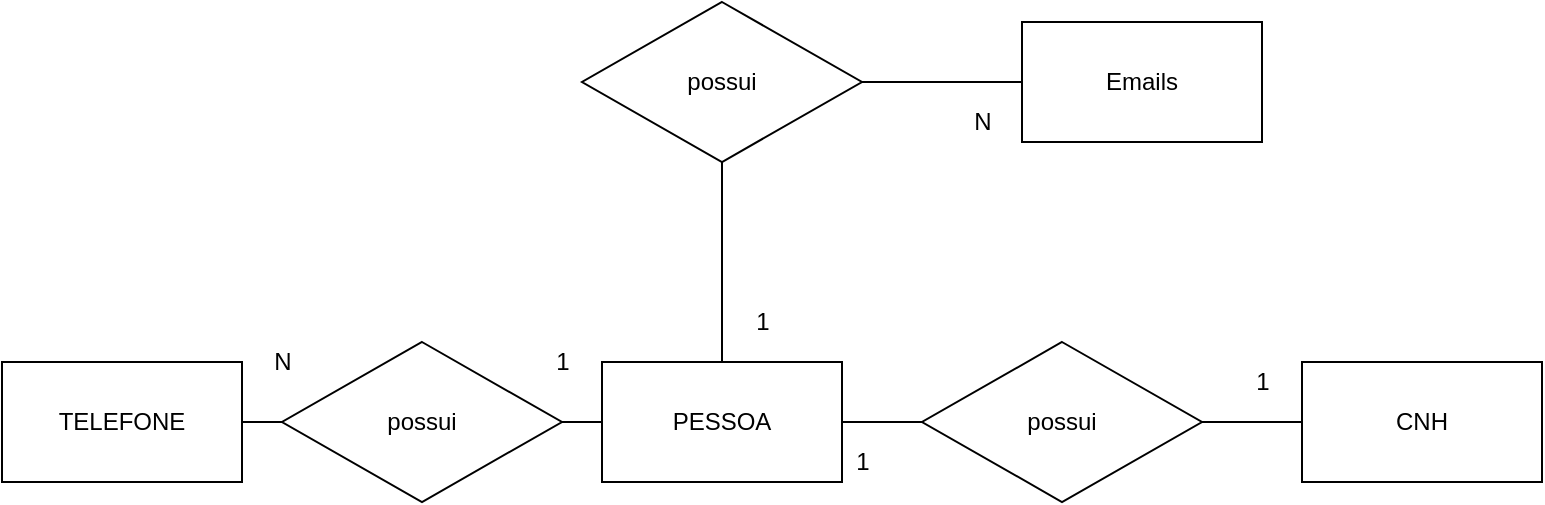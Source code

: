 <mxfile version="14.4.2" type="device" pages="2"><diagram id="C5RBs43oDa-KdzZeNtuy" name="conceitual"><mxGraphModel dx="868" dy="450" grid="1" gridSize="10" guides="1" tooltips="1" connect="1" arrows="1" fold="1" page="1" pageScale="1" pageWidth="827" pageHeight="1169" math="0" shadow="0"><root><mxCell id="WIyWlLk6GJQsqaUBKTNV-0"/><mxCell id="WIyWlLk6GJQsqaUBKTNV-1" parent="WIyWlLk6GJQsqaUBKTNV-0"/><mxCell id="fCdZ2CDc96GdZPmAHSa--0" value="PESSOA" style="rounded=0;whiteSpace=wrap;html=1;" parent="WIyWlLk6GJQsqaUBKTNV-1" vertex="1"><mxGeometry x="340" y="290" width="120" height="60" as="geometry"/></mxCell><mxCell id="fCdZ2CDc96GdZPmAHSa--1" value="Emails" style="rounded=0;whiteSpace=wrap;html=1;" parent="WIyWlLk6GJQsqaUBKTNV-1" vertex="1"><mxGeometry x="550" y="120" width="120" height="60" as="geometry"/></mxCell><mxCell id="fCdZ2CDc96GdZPmAHSa--4" value="possui" style="rhombus;whiteSpace=wrap;html=1;" parent="WIyWlLk6GJQsqaUBKTNV-1" vertex="1"><mxGeometry x="330" y="110" width="140" height="80" as="geometry"/></mxCell><mxCell id="fCdZ2CDc96GdZPmAHSa--5" value="" style="endArrow=none;html=1;entryX=0.5;entryY=0;entryDx=0;entryDy=0;exitX=0.5;exitY=1;exitDx=0;exitDy=0;" parent="WIyWlLk6GJQsqaUBKTNV-1" source="fCdZ2CDc96GdZPmAHSa--4" target="fCdZ2CDc96GdZPmAHSa--0" edge="1"><mxGeometry width="50" height="50" relative="1" as="geometry"><mxPoint x="390" y="180" as="sourcePoint"/><mxPoint x="440" y="130" as="targetPoint"/></mxGeometry></mxCell><mxCell id="fCdZ2CDc96GdZPmAHSa--6" value="" style="endArrow=none;html=1;entryX=0;entryY=0.5;entryDx=0;entryDy=0;exitX=1;exitY=0.5;exitDx=0;exitDy=0;" parent="WIyWlLk6GJQsqaUBKTNV-1" source="fCdZ2CDc96GdZPmAHSa--4" target="fCdZ2CDc96GdZPmAHSa--1" edge="1"><mxGeometry width="50" height="50" relative="1" as="geometry"><mxPoint x="390" y="180" as="sourcePoint"/><mxPoint x="440" y="130" as="targetPoint"/></mxGeometry></mxCell><mxCell id="fCdZ2CDc96GdZPmAHSa--10" value="TELEFONE" style="rounded=0;whiteSpace=wrap;html=1;" parent="WIyWlLk6GJQsqaUBKTNV-1" vertex="1"><mxGeometry x="40" y="290" width="120" height="60" as="geometry"/></mxCell><mxCell id="fCdZ2CDc96GdZPmAHSa--11" value="CNH" style="rounded=0;whiteSpace=wrap;html=1;" parent="WIyWlLk6GJQsqaUBKTNV-1" vertex="1"><mxGeometry x="690" y="290" width="120" height="60" as="geometry"/></mxCell><mxCell id="fCdZ2CDc96GdZPmAHSa--12" value="possui" style="rhombus;whiteSpace=wrap;html=1;" parent="WIyWlLk6GJQsqaUBKTNV-1" vertex="1"><mxGeometry x="180" y="280" width="140" height="80" as="geometry"/></mxCell><mxCell id="fCdZ2CDc96GdZPmAHSa--13" value="possui" style="rhombus;whiteSpace=wrap;html=1;" parent="WIyWlLk6GJQsqaUBKTNV-1" vertex="1"><mxGeometry x="500" y="280" width="140" height="80" as="geometry"/></mxCell><mxCell id="fCdZ2CDc96GdZPmAHSa--14" value="" style="endArrow=none;html=1;exitX=1;exitY=0.5;exitDx=0;exitDy=0;entryX=0;entryY=0.5;entryDx=0;entryDy=0;" parent="WIyWlLk6GJQsqaUBKTNV-1" source="fCdZ2CDc96GdZPmAHSa--10" target="fCdZ2CDc96GdZPmAHSa--12" edge="1"><mxGeometry width="50" height="50" relative="1" as="geometry"><mxPoint x="320" y="360" as="sourcePoint"/><mxPoint x="370" y="310" as="targetPoint"/></mxGeometry></mxCell><mxCell id="fCdZ2CDc96GdZPmAHSa--15" value="" style="endArrow=none;html=1;exitX=1;exitY=0.5;exitDx=0;exitDy=0;entryX=0;entryY=0.5;entryDx=0;entryDy=0;" parent="WIyWlLk6GJQsqaUBKTNV-1" source="fCdZ2CDc96GdZPmAHSa--12" target="fCdZ2CDc96GdZPmAHSa--0" edge="1"><mxGeometry width="50" height="50" relative="1" as="geometry"><mxPoint x="320" y="360" as="sourcePoint"/><mxPoint x="370" y="310" as="targetPoint"/></mxGeometry></mxCell><mxCell id="fCdZ2CDc96GdZPmAHSa--16" value="" style="endArrow=none;html=1;entryX=0;entryY=0.5;entryDx=0;entryDy=0;exitX=1;exitY=0.5;exitDx=0;exitDy=0;" parent="WIyWlLk6GJQsqaUBKTNV-1" source="fCdZ2CDc96GdZPmAHSa--0" target="fCdZ2CDc96GdZPmAHSa--13" edge="1"><mxGeometry width="50" height="50" relative="1" as="geometry"><mxPoint x="320" y="360" as="sourcePoint"/><mxPoint x="370" y="310" as="targetPoint"/></mxGeometry></mxCell><mxCell id="fCdZ2CDc96GdZPmAHSa--17" value="" style="endArrow=none;html=1;entryX=0;entryY=0.5;entryDx=0;entryDy=0;exitX=1;exitY=0.5;exitDx=0;exitDy=0;" parent="WIyWlLk6GJQsqaUBKTNV-1" source="fCdZ2CDc96GdZPmAHSa--13" target="fCdZ2CDc96GdZPmAHSa--11" edge="1"><mxGeometry width="50" height="50" relative="1" as="geometry"><mxPoint x="320" y="360" as="sourcePoint"/><mxPoint x="370" y="310" as="targetPoint"/></mxGeometry></mxCell><mxCell id="fCdZ2CDc96GdZPmAHSa--18" value="N" style="text;html=1;align=center;verticalAlign=middle;resizable=0;points=[];autosize=1;" parent="WIyWlLk6GJQsqaUBKTNV-1" vertex="1"><mxGeometry x="170" y="280" width="20" height="20" as="geometry"/></mxCell><mxCell id="fCdZ2CDc96GdZPmAHSa--19" value="1" style="text;html=1;align=center;verticalAlign=middle;resizable=0;points=[];autosize=1;" parent="WIyWlLk6GJQsqaUBKTNV-1" vertex="1"><mxGeometry x="310" y="280" width="20" height="20" as="geometry"/></mxCell><mxCell id="fCdZ2CDc96GdZPmAHSa--20" value="1" style="text;html=1;align=center;verticalAlign=middle;resizable=0;points=[];autosize=1;" parent="WIyWlLk6GJQsqaUBKTNV-1" vertex="1"><mxGeometry x="410" y="260" width="20" height="20" as="geometry"/></mxCell><mxCell id="fCdZ2CDc96GdZPmAHSa--21" value="N" style="text;html=1;align=center;verticalAlign=middle;resizable=0;points=[];autosize=1;" parent="WIyWlLk6GJQsqaUBKTNV-1" vertex="1"><mxGeometry x="520" y="160" width="20" height="20" as="geometry"/></mxCell><mxCell id="fCdZ2CDc96GdZPmAHSa--22" value="1" style="text;html=1;align=center;verticalAlign=middle;resizable=0;points=[];autosize=1;" parent="WIyWlLk6GJQsqaUBKTNV-1" vertex="1"><mxGeometry x="460" y="330" width="20" height="20" as="geometry"/></mxCell><mxCell id="fCdZ2CDc96GdZPmAHSa--23" value="1" style="text;html=1;align=center;verticalAlign=middle;resizable=0;points=[];autosize=1;" parent="WIyWlLk6GJQsqaUBKTNV-1" vertex="1"><mxGeometry x="660" y="290" width="20" height="20" as="geometry"/></mxCell></root></mxGraphModel></diagram><diagram id="6TMsSLH9_97c9h3hEKwd" name="Lógico"><mxGraphModel dx="868" dy="450" grid="1" gridSize="10" guides="1" tooltips="1" connect="1" arrows="1" fold="1" page="1" pageScale="1" pageWidth="827" pageHeight="1169" math="0" shadow="0"><root><mxCell id="BJWKLZdIqESdZJA7Fb-3-0"/><mxCell id="BJWKLZdIqESdZJA7Fb-3-1" parent="BJWKLZdIqESdZJA7Fb-3-0"/><mxCell id="6uCxcVntIUJpV-h_ntR_-0" value="Telefone" style="shape=table;startSize=30;container=1;collapsible=1;childLayout=tableLayout;fixedRows=1;rowLines=0;fontStyle=1;align=center;resizeLast=1;" vertex="1" parent="BJWKLZdIqESdZJA7Fb-3-1"><mxGeometry x="30" y="120" width="180" height="130" as="geometry"/></mxCell><mxCell id="6uCxcVntIUJpV-h_ntR_-1" value="" style="shape=partialRectangle;collapsible=0;dropTarget=0;pointerEvents=0;fillColor=none;top=0;left=0;bottom=1;right=0;points=[[0,0.5],[1,0.5]];portConstraint=eastwest;" vertex="1" parent="6uCxcVntIUJpV-h_ntR_-0"><mxGeometry y="30" width="180" height="30" as="geometry"/></mxCell><mxCell id="6uCxcVntIUJpV-h_ntR_-2" value="PK" style="shape=partialRectangle;connectable=0;fillColor=none;top=0;left=0;bottom=0;right=0;fontStyle=1;overflow=hidden;" vertex="1" parent="6uCxcVntIUJpV-h_ntR_-1"><mxGeometry width="30" height="30" as="geometry"/></mxCell><mxCell id="6uCxcVntIUJpV-h_ntR_-3" value="IdTelefone" style="shape=partialRectangle;connectable=0;fillColor=none;top=0;left=0;bottom=0;right=0;align=left;spacingLeft=6;fontStyle=5;overflow=hidden;" vertex="1" parent="6uCxcVntIUJpV-h_ntR_-1"><mxGeometry x="30" width="150" height="30" as="geometry"/></mxCell><mxCell id="euW0ryTHtFGVBTfj33QC-3" value="" style="shape=partialRectangle;collapsible=0;dropTarget=0;pointerEvents=0;fillColor=none;top=0;left=0;bottom=1;right=0;points=[[0,0.5],[1,0.5]];portConstraint=eastwest;" vertex="1" parent="6uCxcVntIUJpV-h_ntR_-0"><mxGeometry y="60" width="180" height="30" as="geometry"/></mxCell><mxCell id="euW0ryTHtFGVBTfj33QC-4" value="Fk" style="shape=partialRectangle;connectable=0;fillColor=none;top=0;left=0;bottom=0;right=0;fontStyle=1;overflow=hidden;" vertex="1" parent="euW0ryTHtFGVBTfj33QC-3"><mxGeometry width="30" height="30" as="geometry"/></mxCell><mxCell id="euW0ryTHtFGVBTfj33QC-5" value="IdPessoa" style="shape=partialRectangle;connectable=0;fillColor=none;top=0;left=0;bottom=0;right=0;align=left;spacingLeft=6;fontStyle=5;overflow=hidden;" vertex="1" parent="euW0ryTHtFGVBTfj33QC-3"><mxGeometry x="30" width="150" height="30" as="geometry"/></mxCell><mxCell id="6uCxcVntIUJpV-h_ntR_-4" value="" style="shape=partialRectangle;collapsible=0;dropTarget=0;pointerEvents=0;fillColor=none;top=0;left=0;bottom=0;right=0;points=[[0,0.5],[1,0.5]];portConstraint=eastwest;" vertex="1" parent="6uCxcVntIUJpV-h_ntR_-0"><mxGeometry y="90" width="180" height="30" as="geometry"/></mxCell><mxCell id="6uCxcVntIUJpV-h_ntR_-5" value="" style="shape=partialRectangle;connectable=0;fillColor=none;top=0;left=0;bottom=0;right=0;editable=1;overflow=hidden;" vertex="1" parent="6uCxcVntIUJpV-h_ntR_-4"><mxGeometry width="30" height="30" as="geometry"/></mxCell><mxCell id="6uCxcVntIUJpV-h_ntR_-6" value="Número" style="shape=partialRectangle;connectable=0;fillColor=none;top=0;left=0;bottom=0;right=0;align=left;spacingLeft=6;overflow=hidden;" vertex="1" parent="6uCxcVntIUJpV-h_ntR_-4"><mxGeometry x="30" width="150" height="30" as="geometry"/></mxCell><mxCell id="D2i6IQrmhWfNdYrQZHsE-0" value="email" style="shape=table;startSize=30;container=1;collapsible=1;childLayout=tableLayout;fixedRows=1;rowLines=0;fontStyle=1;align=center;resizeLast=1;" vertex="1" parent="BJWKLZdIqESdZJA7Fb-3-1"><mxGeometry x="640" y="100" width="180" height="130" as="geometry"/></mxCell><mxCell id="D2i6IQrmhWfNdYrQZHsE-1" value="" style="shape=partialRectangle;collapsible=0;dropTarget=0;pointerEvents=0;fillColor=none;top=0;left=0;bottom=1;right=0;points=[[0,0.5],[1,0.5]];portConstraint=eastwest;" vertex="1" parent="D2i6IQrmhWfNdYrQZHsE-0"><mxGeometry y="30" width="180" height="30" as="geometry"/></mxCell><mxCell id="D2i6IQrmhWfNdYrQZHsE-2" value="PK" style="shape=partialRectangle;connectable=0;fillColor=none;top=0;left=0;bottom=0;right=0;fontStyle=1;overflow=hidden;" vertex="1" parent="D2i6IQrmhWfNdYrQZHsE-1"><mxGeometry width="30" height="30" as="geometry"/></mxCell><mxCell id="D2i6IQrmhWfNdYrQZHsE-3" value="IdEmail" style="shape=partialRectangle;connectable=0;fillColor=none;top=0;left=0;bottom=0;right=0;align=left;spacingLeft=6;fontStyle=5;overflow=hidden;" vertex="1" parent="D2i6IQrmhWfNdYrQZHsE-1"><mxGeometry x="30" width="150" height="30" as="geometry"/></mxCell><mxCell id="euW0ryTHtFGVBTfj33QC-6" value="" style="shape=partialRectangle;collapsible=0;dropTarget=0;pointerEvents=0;fillColor=none;top=0;left=0;bottom=1;right=0;points=[[0,0.5],[1,0.5]];portConstraint=eastwest;" vertex="1" parent="D2i6IQrmhWfNdYrQZHsE-0"><mxGeometry y="60" width="180" height="30" as="geometry"/></mxCell><mxCell id="euW0ryTHtFGVBTfj33QC-7" value="FK" style="shape=partialRectangle;connectable=0;fillColor=none;top=0;left=0;bottom=0;right=0;fontStyle=1;overflow=hidden;" vertex="1" parent="euW0ryTHtFGVBTfj33QC-6"><mxGeometry width="30" height="30" as="geometry"/></mxCell><mxCell id="euW0ryTHtFGVBTfj33QC-8" value="IdPessoa" style="shape=partialRectangle;connectable=0;fillColor=none;top=0;left=0;bottom=0;right=0;align=left;spacingLeft=6;fontStyle=5;overflow=hidden;" vertex="1" parent="euW0ryTHtFGVBTfj33QC-6"><mxGeometry x="30" width="150" height="30" as="geometry"/></mxCell><mxCell id="D2i6IQrmhWfNdYrQZHsE-4" value="" style="shape=partialRectangle;collapsible=0;dropTarget=0;pointerEvents=0;fillColor=none;top=0;left=0;bottom=0;right=0;points=[[0,0.5],[1,0.5]];portConstraint=eastwest;" vertex="1" parent="D2i6IQrmhWfNdYrQZHsE-0"><mxGeometry y="90" width="180" height="30" as="geometry"/></mxCell><mxCell id="D2i6IQrmhWfNdYrQZHsE-5" value="" style="shape=partialRectangle;connectable=0;fillColor=none;top=0;left=0;bottom=0;right=0;editable=1;overflow=hidden;" vertex="1" parent="D2i6IQrmhWfNdYrQZHsE-4"><mxGeometry width="30" height="30" as="geometry"/></mxCell><mxCell id="D2i6IQrmhWfNdYrQZHsE-6" value="Endereço" style="shape=partialRectangle;connectable=0;fillColor=none;top=0;left=0;bottom=0;right=0;align=left;spacingLeft=6;overflow=hidden;" vertex="1" parent="D2i6IQrmhWfNdYrQZHsE-4"><mxGeometry x="30" width="150" height="30" as="geometry"/></mxCell><mxCell id="D2i6IQrmhWfNdYrQZHsE-13" value="CNH" style="shape=table;startSize=30;container=1;collapsible=1;childLayout=tableLayout;fixedRows=1;rowLines=0;fontStyle=1;align=center;resizeLast=1;" vertex="1" parent="BJWKLZdIqESdZJA7Fb-3-1"><mxGeometry x="70" y="520" width="180" height="130" as="geometry"/></mxCell><mxCell id="D2i6IQrmhWfNdYrQZHsE-14" value="" style="shape=partialRectangle;collapsible=0;dropTarget=0;pointerEvents=0;fillColor=none;top=0;left=0;bottom=1;right=0;points=[[0,0.5],[1,0.5]];portConstraint=eastwest;" vertex="1" parent="D2i6IQrmhWfNdYrQZHsE-13"><mxGeometry y="30" width="180" height="30" as="geometry"/></mxCell><mxCell id="D2i6IQrmhWfNdYrQZHsE-15" value="PK" style="shape=partialRectangle;connectable=0;fillColor=none;top=0;left=0;bottom=0;right=0;fontStyle=1;overflow=hidden;" vertex="1" parent="D2i6IQrmhWfNdYrQZHsE-14"><mxGeometry width="30" height="30" as="geometry"/></mxCell><mxCell id="D2i6IQrmhWfNdYrQZHsE-16" value="IdCNH" style="shape=partialRectangle;connectable=0;fillColor=none;top=0;left=0;bottom=0;right=0;align=left;spacingLeft=6;fontStyle=5;overflow=hidden;" vertex="1" parent="D2i6IQrmhWfNdYrQZHsE-14"><mxGeometry x="30" width="150" height="30" as="geometry"/></mxCell><mxCell id="D2i6IQrmhWfNdYrQZHsE-17" value="" style="shape=partialRectangle;collapsible=0;dropTarget=0;pointerEvents=0;fillColor=none;top=0;left=0;bottom=0;right=0;points=[[0,0.5],[1,0.5]];portConstraint=eastwest;" vertex="1" parent="D2i6IQrmhWfNdYrQZHsE-13"><mxGeometry y="60" width="180" height="30" as="geometry"/></mxCell><mxCell id="D2i6IQrmhWfNdYrQZHsE-18" value="" style="shape=partialRectangle;connectable=0;fillColor=none;top=0;left=0;bottom=0;right=0;editable=1;overflow=hidden;" vertex="1" parent="D2i6IQrmhWfNdYrQZHsE-17"><mxGeometry width="30" height="30" as="geometry"/></mxCell><mxCell id="D2i6IQrmhWfNdYrQZHsE-19" value="Número" style="shape=partialRectangle;connectable=0;fillColor=none;top=0;left=0;bottom=0;right=0;align=left;spacingLeft=6;overflow=hidden;" vertex="1" parent="D2i6IQrmhWfNdYrQZHsE-17"><mxGeometry x="30" width="150" height="30" as="geometry"/></mxCell><mxCell id="D2i6IQrmhWfNdYrQZHsE-20" value="" style="shape=partialRectangle;collapsible=0;dropTarget=0;pointerEvents=0;fillColor=none;top=0;left=0;bottom=0;right=0;points=[[0,0.5],[1,0.5]];portConstraint=eastwest;" vertex="1" parent="D2i6IQrmhWfNdYrQZHsE-13"><mxGeometry y="90" width="180" height="30" as="geometry"/></mxCell><mxCell id="D2i6IQrmhWfNdYrQZHsE-21" value="" style="shape=partialRectangle;connectable=0;fillColor=none;top=0;left=0;bottom=0;right=0;editable=1;overflow=hidden;" vertex="1" parent="D2i6IQrmhWfNdYrQZHsE-20"><mxGeometry width="30" height="30" as="geometry"/></mxCell><mxCell id="D2i6IQrmhWfNdYrQZHsE-22" value="Data de Validade" style="shape=partialRectangle;connectable=0;fillColor=none;top=0;left=0;bottom=0;right=0;align=left;spacingLeft=6;overflow=hidden;" vertex="1" parent="D2i6IQrmhWfNdYrQZHsE-20"><mxGeometry x="30" width="150" height="30" as="geometry"/></mxCell><mxCell id="D2i6IQrmhWfNdYrQZHsE-26" value="Pessoa" style="shape=table;startSize=30;container=1;collapsible=1;childLayout=tableLayout;fixedRows=1;rowLines=0;fontStyle=1;align=center;resizeLast=1;" vertex="1" parent="BJWKLZdIqESdZJA7Fb-3-1"><mxGeometry x="400" y="350" width="180" height="280" as="geometry"/></mxCell><mxCell id="D2i6IQrmhWfNdYrQZHsE-27" value="" style="shape=partialRectangle;collapsible=0;dropTarget=0;pointerEvents=0;fillColor=none;top=0;left=0;bottom=0;right=0;points=[[0,0.5],[1,0.5]];portConstraint=eastwest;" vertex="1" parent="D2i6IQrmhWfNdYrQZHsE-26"><mxGeometry y="30" width="180" height="30" as="geometry"/></mxCell><mxCell id="D2i6IQrmhWfNdYrQZHsE-28" value="PK" style="shape=partialRectangle;connectable=0;fillColor=none;top=0;left=0;bottom=0;right=0;fontStyle=1;overflow=hidden;" vertex="1" parent="D2i6IQrmhWfNdYrQZHsE-27"><mxGeometry width="60" height="30" as="geometry"/></mxCell><mxCell id="D2i6IQrmhWfNdYrQZHsE-29" value="IdPessoa" style="shape=partialRectangle;connectable=0;fillColor=none;top=0;left=0;bottom=0;right=0;align=left;spacingLeft=6;fontStyle=5;overflow=hidden;" vertex="1" parent="D2i6IQrmhWfNdYrQZHsE-27"><mxGeometry x="60" width="120" height="30" as="geometry"/></mxCell><mxCell id="D2i6IQrmhWfNdYrQZHsE-42" value="" style="shape=partialRectangle;collapsible=0;dropTarget=0;pointerEvents=0;fillColor=none;top=0;left=0;bottom=0;right=0;points=[[0,0.5],[1,0.5]];portConstraint=eastwest;" vertex="1" parent="D2i6IQrmhWfNdYrQZHsE-26"><mxGeometry y="60" width="180" height="30" as="geometry"/></mxCell><mxCell id="D2i6IQrmhWfNdYrQZHsE-43" value="FK3" style="shape=partialRectangle;connectable=0;fillColor=none;top=0;left=0;bottom=0;right=0;fontStyle=1;overflow=hidden;" vertex="1" parent="D2i6IQrmhWfNdYrQZHsE-42"><mxGeometry width="60" height="30" as="geometry"/></mxCell><mxCell id="D2i6IQrmhWfNdYrQZHsE-44" value="IdEmail" style="shape=partialRectangle;connectable=0;fillColor=none;top=0;left=0;bottom=0;right=0;align=left;spacingLeft=6;fontStyle=5;overflow=hidden;" vertex="1" parent="D2i6IQrmhWfNdYrQZHsE-42"><mxGeometry x="60" width="120" height="30" as="geometry"/></mxCell><mxCell id="D2i6IQrmhWfNdYrQZHsE-45" value="" style="shape=partialRectangle;collapsible=0;dropTarget=0;pointerEvents=0;fillColor=none;top=0;left=0;bottom=0;right=0;points=[[0,0.5],[1,0.5]];portConstraint=eastwest;" vertex="1" parent="D2i6IQrmhWfNdYrQZHsE-26"><mxGeometry y="90" width="180" height="30" as="geometry"/></mxCell><mxCell id="D2i6IQrmhWfNdYrQZHsE-46" value="FK2" style="shape=partialRectangle;connectable=0;fillColor=none;top=0;left=0;bottom=0;right=0;fontStyle=1;overflow=hidden;" vertex="1" parent="D2i6IQrmhWfNdYrQZHsE-45"><mxGeometry width="60" height="30" as="geometry"/></mxCell><mxCell id="D2i6IQrmhWfNdYrQZHsE-47" value="IdTelefone" style="shape=partialRectangle;connectable=0;fillColor=none;top=0;left=0;bottom=0;right=0;align=left;spacingLeft=6;fontStyle=5;overflow=hidden;" vertex="1" parent="D2i6IQrmhWfNdYrQZHsE-45"><mxGeometry x="60" width="120" height="30" as="geometry"/></mxCell><mxCell id="D2i6IQrmhWfNdYrQZHsE-30" value="" style="shape=partialRectangle;collapsible=0;dropTarget=0;pointerEvents=0;fillColor=none;top=0;left=0;bottom=1;right=0;points=[[0,0.5],[1,0.5]];portConstraint=eastwest;" vertex="1" parent="D2i6IQrmhWfNdYrQZHsE-26"><mxGeometry y="120" width="180" height="30" as="geometry"/></mxCell><mxCell id="D2i6IQrmhWfNdYrQZHsE-31" value="FK1" style="shape=partialRectangle;connectable=0;fillColor=none;top=0;left=0;bottom=0;right=0;fontStyle=1;overflow=hidden;" vertex="1" parent="D2i6IQrmhWfNdYrQZHsE-30"><mxGeometry width="60" height="30" as="geometry"/></mxCell><mxCell id="D2i6IQrmhWfNdYrQZHsE-32" value="IdCNH" style="shape=partialRectangle;connectable=0;fillColor=none;top=0;left=0;bottom=0;right=0;align=left;spacingLeft=6;fontStyle=5;overflow=hidden;" vertex="1" parent="D2i6IQrmhWfNdYrQZHsE-30"><mxGeometry x="60" width="120" height="30" as="geometry"/></mxCell><mxCell id="D2i6IQrmhWfNdYrQZHsE-33" value="" style="shape=partialRectangle;collapsible=0;dropTarget=0;pointerEvents=0;fillColor=none;top=0;left=0;bottom=0;right=0;points=[[0,0.5],[1,0.5]];portConstraint=eastwest;" vertex="1" parent="D2i6IQrmhWfNdYrQZHsE-26"><mxGeometry y="150" width="180" height="30" as="geometry"/></mxCell><mxCell id="D2i6IQrmhWfNdYrQZHsE-34" value="" style="shape=partialRectangle;connectable=0;fillColor=none;top=0;left=0;bottom=0;right=0;editable=1;overflow=hidden;" vertex="1" parent="D2i6IQrmhWfNdYrQZHsE-33"><mxGeometry width="60" height="30" as="geometry"/></mxCell><mxCell id="D2i6IQrmhWfNdYrQZHsE-35" value="Nome" style="shape=partialRectangle;connectable=0;fillColor=none;top=0;left=0;bottom=0;right=0;align=left;spacingLeft=6;overflow=hidden;" vertex="1" parent="D2i6IQrmhWfNdYrQZHsE-33"><mxGeometry x="60" width="120" height="30" as="geometry"/></mxCell><mxCell id="D2i6IQrmhWfNdYrQZHsE-36" value="" style="shape=partialRectangle;collapsible=0;dropTarget=0;pointerEvents=0;fillColor=none;top=0;left=0;bottom=0;right=0;points=[[0,0.5],[1,0.5]];portConstraint=eastwest;" vertex="1" parent="D2i6IQrmhWfNdYrQZHsE-26"><mxGeometry y="180" width="180" height="30" as="geometry"/></mxCell><mxCell id="D2i6IQrmhWfNdYrQZHsE-37" value="" style="shape=partialRectangle;connectable=0;fillColor=none;top=0;left=0;bottom=0;right=0;editable=1;overflow=hidden;" vertex="1" parent="D2i6IQrmhWfNdYrQZHsE-36"><mxGeometry width="60" height="30" as="geometry"/></mxCell><mxCell id="D2i6IQrmhWfNdYrQZHsE-38" value="idade" style="shape=partialRectangle;connectable=0;fillColor=none;top=0;left=0;bottom=0;right=0;align=left;spacingLeft=6;overflow=hidden;" vertex="1" parent="D2i6IQrmhWfNdYrQZHsE-36"><mxGeometry x="60" width="120" height="30" as="geometry"/></mxCell><mxCell id="D2i6IQrmhWfNdYrQZHsE-48" value="" style="shape=partialRectangle;collapsible=0;dropTarget=0;pointerEvents=0;fillColor=none;top=0;left=0;bottom=0;right=0;points=[[0,0.5],[1,0.5]];portConstraint=eastwest;" vertex="1" parent="D2i6IQrmhWfNdYrQZHsE-26"><mxGeometry y="210" width="180" height="30" as="geometry"/></mxCell><mxCell id="D2i6IQrmhWfNdYrQZHsE-49" value="" style="shape=partialRectangle;connectable=0;fillColor=none;top=0;left=0;bottom=0;right=0;editable=1;overflow=hidden;" vertex="1" parent="D2i6IQrmhWfNdYrQZHsE-48"><mxGeometry width="60" height="30" as="geometry"/></mxCell><mxCell id="D2i6IQrmhWfNdYrQZHsE-50" value="CPF" style="shape=partialRectangle;connectable=0;fillColor=none;top=0;left=0;bottom=0;right=0;align=left;spacingLeft=6;overflow=hidden;" vertex="1" parent="D2i6IQrmhWfNdYrQZHsE-48"><mxGeometry x="60" width="120" height="30" as="geometry"/></mxCell><mxCell id="D2i6IQrmhWfNdYrQZHsE-51" value="" style="shape=partialRectangle;collapsible=0;dropTarget=0;pointerEvents=0;fillColor=none;top=0;left=0;bottom=0;right=0;points=[[0,0.5],[1,0.5]];portConstraint=eastwest;" vertex="1" parent="D2i6IQrmhWfNdYrQZHsE-26"><mxGeometry y="240" width="180" height="30" as="geometry"/></mxCell><mxCell id="D2i6IQrmhWfNdYrQZHsE-52" value="" style="shape=partialRectangle;connectable=0;fillColor=none;top=0;left=0;bottom=0;right=0;editable=1;overflow=hidden;" vertex="1" parent="D2i6IQrmhWfNdYrQZHsE-51"><mxGeometry width="60" height="30" as="geometry"/></mxCell><mxCell id="D2i6IQrmhWfNdYrQZHsE-53" value="Endereço" style="shape=partialRectangle;connectable=0;fillColor=none;top=0;left=0;bottom=0;right=0;align=left;spacingLeft=6;overflow=hidden;" vertex="1" parent="D2i6IQrmhWfNdYrQZHsE-51"><mxGeometry x="60" width="120" height="30" as="geometry"/></mxCell><mxCell id="euW0ryTHtFGVBTfj33QC-0" value="" style="edgeStyle=entityRelationEdgeStyle;fontSize=12;html=1;endArrow=ERoneToMany;exitX=0;exitY=0.5;exitDx=0;exitDy=0;entryX=0.994;entryY=0.267;entryDx=0;entryDy=0;entryPerimeter=0;" edge="1" parent="BJWKLZdIqESdZJA7Fb-3-1" source="D2i6IQrmhWfNdYrQZHsE-45" target="6uCxcVntIUJpV-h_ntR_-1"><mxGeometry width="100" height="100" relative="1" as="geometry"><mxPoint x="270" y="320" as="sourcePoint"/><mxPoint x="370" y="220" as="targetPoint"/></mxGeometry></mxCell><mxCell id="euW0ryTHtFGVBTfj33QC-1" value="" style="edgeStyle=entityRelationEdgeStyle;fontSize=12;html=1;endArrow=ERoneToMany;entryX=0;entryY=0.5;entryDx=0;entryDy=0;" edge="1" parent="BJWKLZdIqESdZJA7Fb-3-1" source="D2i6IQrmhWfNdYrQZHsE-42" target="D2i6IQrmhWfNdYrQZHsE-1"><mxGeometry width="100" height="100" relative="1" as="geometry"><mxPoint x="400" y="250" as="sourcePoint"/><mxPoint x="500" y="150" as="targetPoint"/></mxGeometry></mxCell><mxCell id="euW0ryTHtFGVBTfj33QC-2" value="" style="edgeStyle=entityRelationEdgeStyle;fontSize=12;html=1;endArrow=ERmandOne;startArrow=ERmandOne;exitX=1;exitY=0.5;exitDx=0;exitDy=0;" edge="1" parent="BJWKLZdIqESdZJA7Fb-3-1" source="D2i6IQrmhWfNdYrQZHsE-14" target="D2i6IQrmhWfNdYrQZHsE-30"><mxGeometry width="100" height="100" relative="1" as="geometry"><mxPoint x="280" y="610" as="sourcePoint"/><mxPoint x="380" y="510" as="targetPoint"/></mxGeometry></mxCell></root></mxGraphModel></diagram></mxfile>